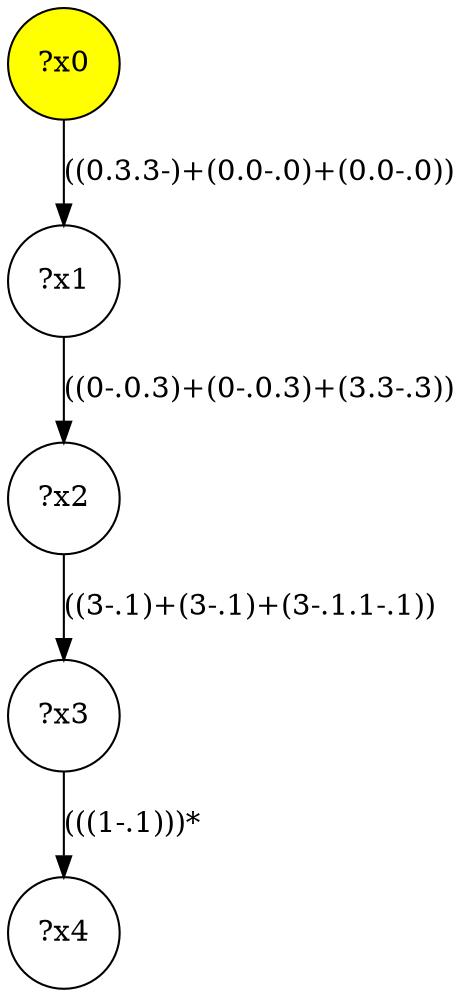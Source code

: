 digraph g {
	x0 [fillcolor="yellow", style="filled," shape=circle, label="?x0"];
	x1 [shape=circle, label="?x1"];
	x0 -> x1 [label="((0.3.3-)+(0.0-.0)+(0.0-.0))"];
	x2 [shape=circle, label="?x2"];
	x1 -> x2 [label="((0-.0.3)+(0-.0.3)+(3.3-.3))"];
	x3 [shape=circle, label="?x3"];
	x2 -> x3 [label="((3-.1)+(3-.1)+(3-.1.1-.1))"];
	x4 [shape=circle, label="?x4"];
	x3 -> x4 [label="(((1-.1)))*"];
}

